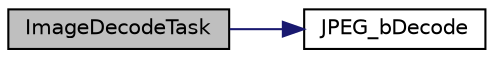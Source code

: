 digraph "ImageDecodeTask"
{
  edge [fontname="Helvetica",fontsize="10",labelfontname="Helvetica",labelfontsize="10"];
  node [fontname="Helvetica",fontsize="10",shape=record];
  rankdir="LR";
  Node1 [label="ImageDecodeTask",height=0.2,width=0.4,color="black", fillcolor="grey75", style="filled", fontcolor="black"];
  Node1 -> Node2 [color="midnightblue",fontsize="10",style="solid",fontname="Helvetica"];
  Node2 [label="JPEG_bDecode",height=0.2,width=0.4,color="black", fillcolor="white", style="filled",URL="$_jpeg_decoder_8h.html#a9a72d4217ed8c98baeb154fb438c107e"];
}
